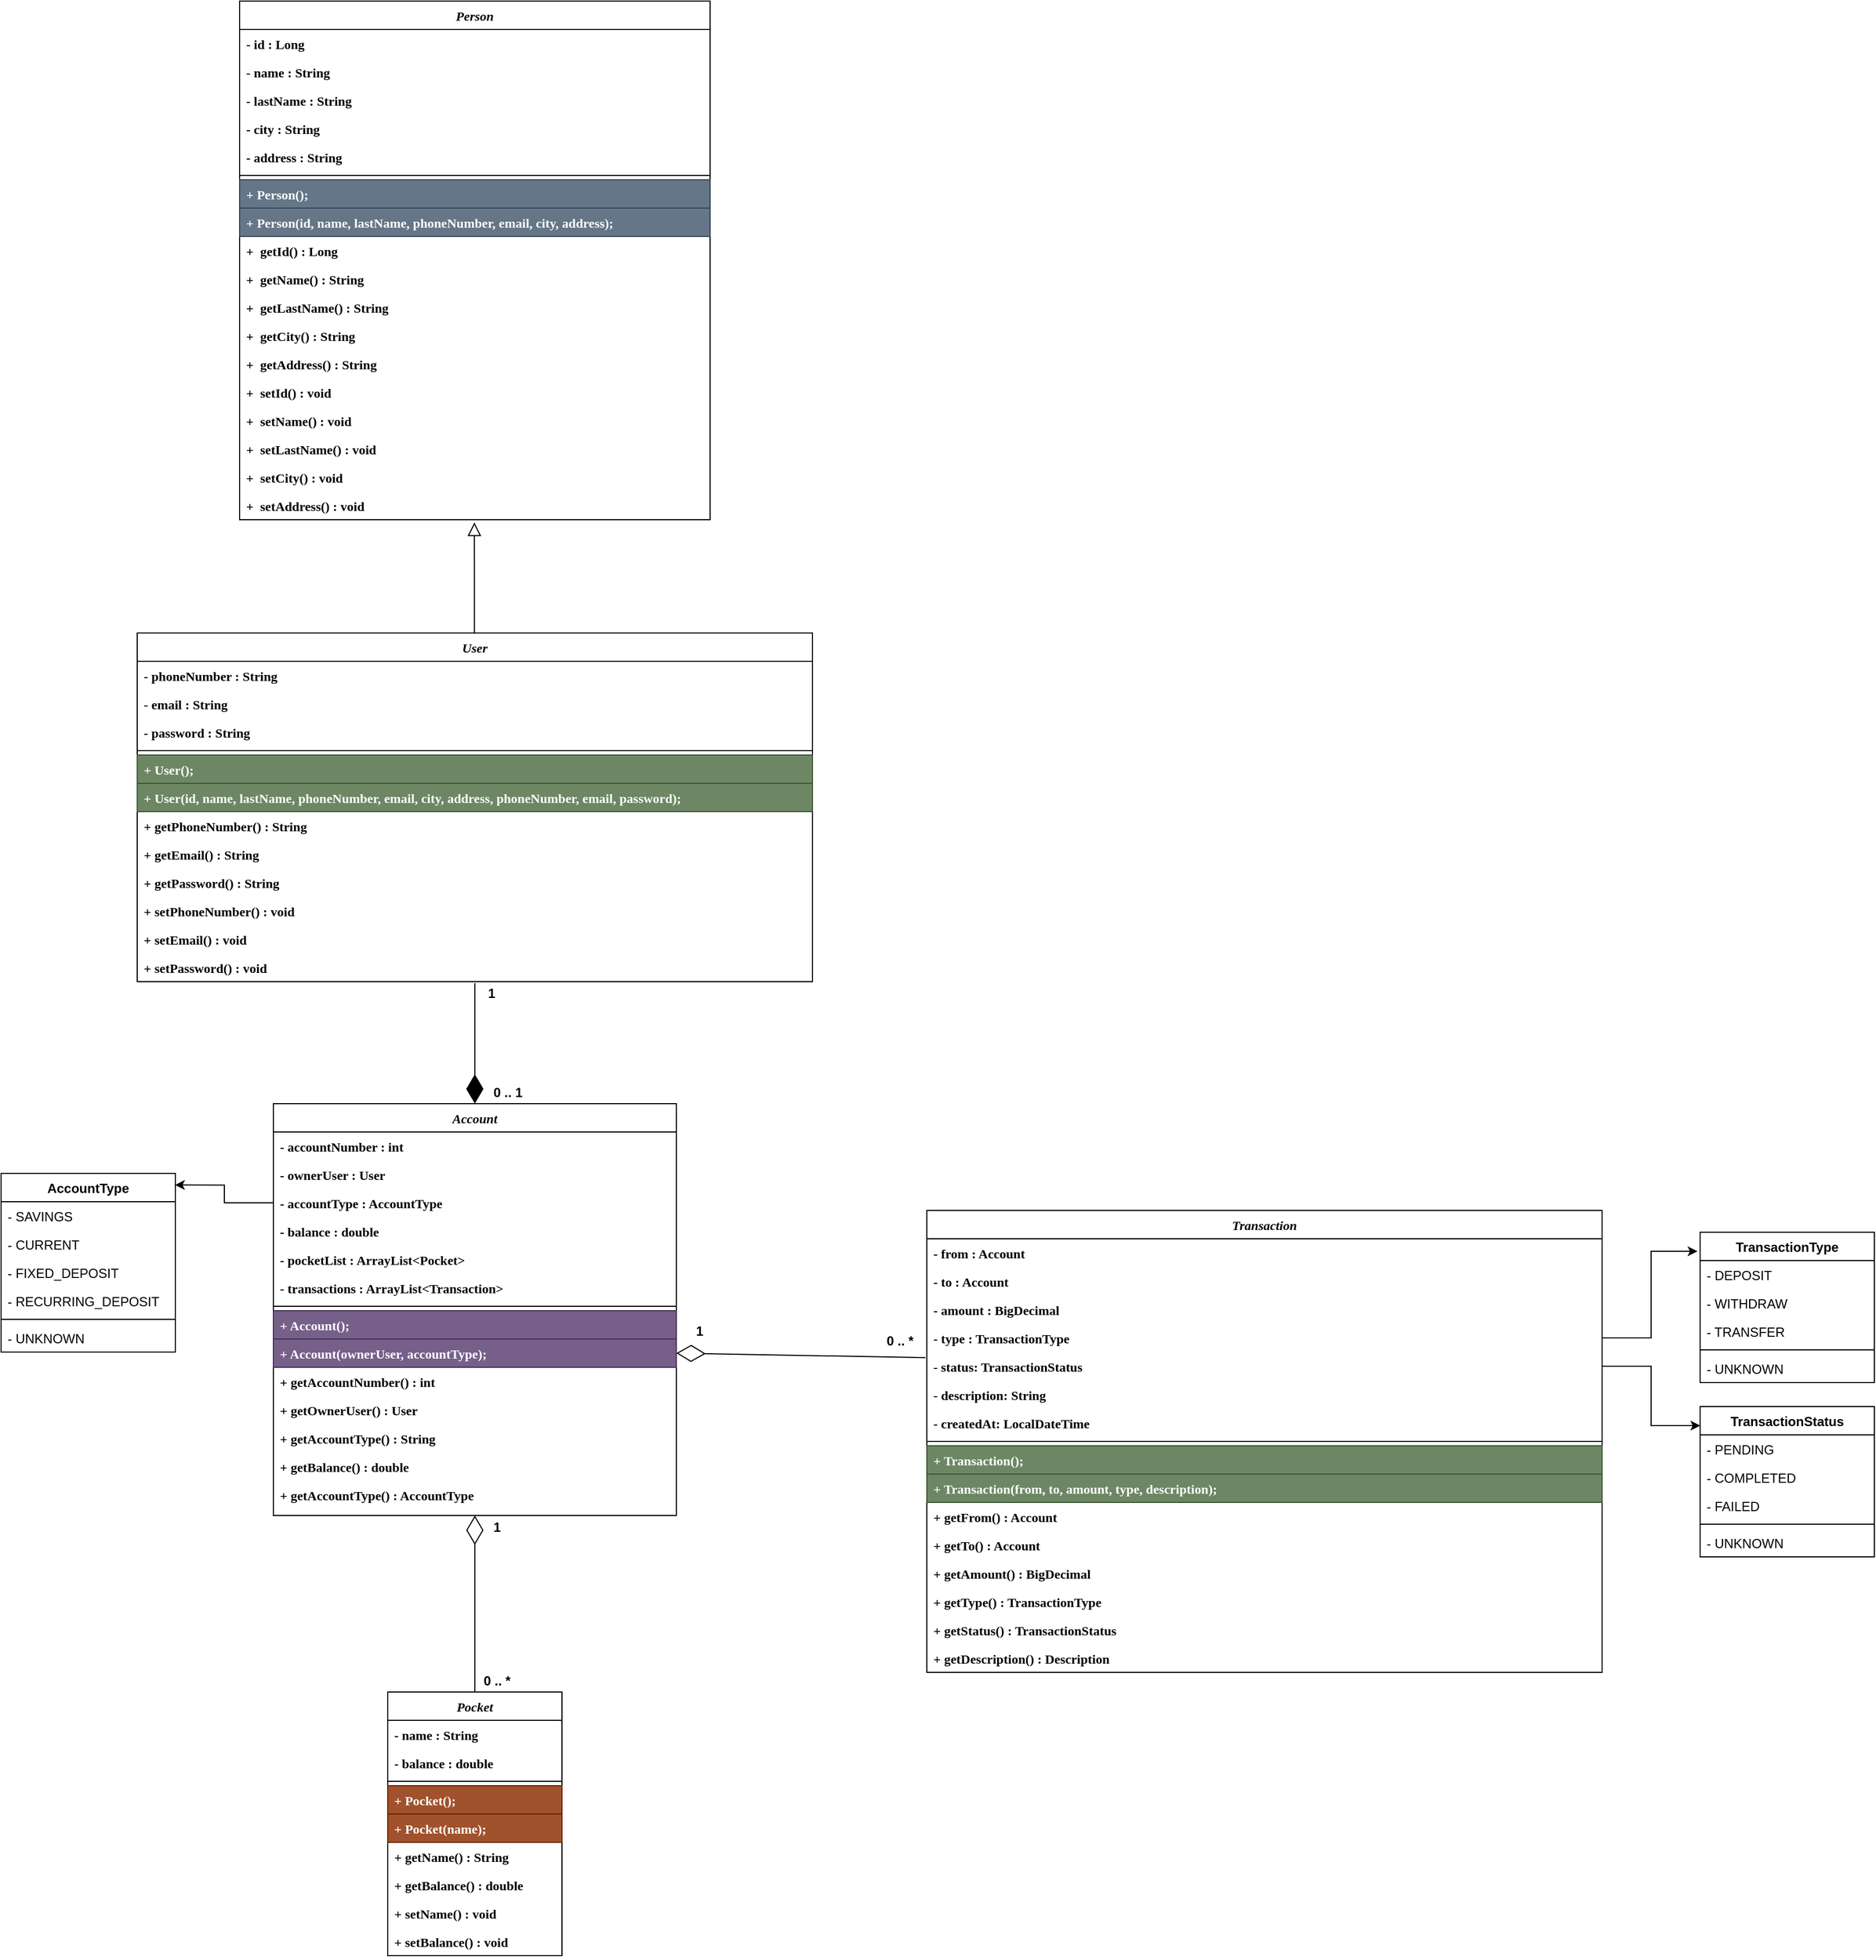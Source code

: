 <mxfile version="20.5.3" type="embed"><diagram id="C5RBs43oDa-KdzZeNtuy" name="Page-1"><mxGraphModel dx="1602" dy="1006" grid="1" gridSize="10" guides="1" tooltips="1" connect="1" arrows="1" fold="1" page="0" pageScale="1" pageWidth="827" pageHeight="1169" math="0" shadow="0"><root><mxCell id="WIyWlLk6GJQsqaUBKTNV-0"/><mxCell id="WIyWlLk6GJQsqaUBKTNV-1" parent="WIyWlLk6GJQsqaUBKTNV-0"/><mxCell id="zkfFHV4jXpPFQw0GAbJ--0" value="User" style="swimlane;fontStyle=3;align=center;verticalAlign=top;childLayout=stackLayout;horizontal=1;startSize=26;horizontalStack=0;resizeParent=1;resizeLast=0;collapsible=1;marginBottom=0;rounded=0;shadow=0;strokeWidth=1;fontFamily=Georgia;" parent="WIyWlLk6GJQsqaUBKTNV-1" vertex="1"><mxGeometry x="415" y="530" width="620" height="320" as="geometry"><mxRectangle x="230" y="140" width="160" height="26" as="alternateBounds"/></mxGeometry></mxCell><mxCell id="BWUM53f2K833biKBtzKt-3" value="- phoneNumber : String" style="text;align=left;verticalAlign=top;spacingLeft=4;spacingRight=4;overflow=hidden;rotatable=0;points=[[0,0.5],[1,0.5]];portConstraint=eastwest;fontStyle=1;fontFamily=Georgia;" parent="zkfFHV4jXpPFQw0GAbJ--0" vertex="1"><mxGeometry y="26" width="620" height="26" as="geometry"/></mxCell><mxCell id="BWUM53f2K833biKBtzKt-4" value="- email : String" style="text;align=left;verticalAlign=top;spacingLeft=4;spacingRight=4;overflow=hidden;rotatable=0;points=[[0,0.5],[1,0.5]];portConstraint=eastwest;fontStyle=1;fontFamily=Georgia;" parent="zkfFHV4jXpPFQw0GAbJ--0" vertex="1"><mxGeometry y="52" width="620" height="26" as="geometry"/></mxCell><mxCell id="KezSRkCDhF_rc3mnY4O1-0" value="- password : String" style="text;align=left;verticalAlign=top;spacingLeft=4;spacingRight=4;overflow=hidden;rotatable=0;points=[[0,0.5],[1,0.5]];portConstraint=eastwest;fontStyle=1;fontFamily=Georgia;" parent="zkfFHV4jXpPFQw0GAbJ--0" vertex="1"><mxGeometry y="78" width="620" height="26" as="geometry"/></mxCell><mxCell id="zkfFHV4jXpPFQw0GAbJ--4" value="" style="line;html=1;strokeWidth=1;align=left;verticalAlign=middle;spacingTop=-1;spacingLeft=3;spacingRight=3;rotatable=0;labelPosition=right;points=[];portConstraint=eastwest;" parent="zkfFHV4jXpPFQw0GAbJ--0" vertex="1"><mxGeometry y="104" width="620" height="8" as="geometry"/></mxCell><mxCell id="BWUM53f2K833biKBtzKt-19" value="+ User();" style="text;align=left;verticalAlign=top;spacingLeft=4;spacingRight=4;overflow=hidden;rotatable=0;points=[[0,0.5],[1,0.5]];portConstraint=eastwest;fontStyle=1;fontFamily=Georgia;fillColor=#6d8764;strokeColor=#3A5431;fontColor=#ffffff;" parent="zkfFHV4jXpPFQw0GAbJ--0" vertex="1"><mxGeometry y="112" width="620" height="26" as="geometry"/></mxCell><mxCell id="BWUM53f2K833biKBtzKt-20" value="+ User(id, name, lastName, phoneNumber, email, city, address, phoneNumber, email, password);" style="text;align=left;verticalAlign=top;spacingLeft=4;spacingRight=4;overflow=hidden;rotatable=0;points=[[0,0.5],[1,0.5]];portConstraint=eastwest;fontStyle=1;fontFamily=Georgia;fillColor=#6d8764;strokeColor=#3A5431;fontColor=#ffffff;" parent="zkfFHV4jXpPFQw0GAbJ--0" vertex="1"><mxGeometry y="138" width="620" height="26" as="geometry"/></mxCell><mxCell id="BWUM53f2K833biKBtzKt-21" value="+ getPhoneNumber() : String" style="text;align=left;verticalAlign=top;spacingLeft=4;spacingRight=4;overflow=hidden;rotatable=0;points=[[0,0.5],[1,0.5]];portConstraint=eastwest;fontStyle=1;fontFamily=Georgia;" parent="zkfFHV4jXpPFQw0GAbJ--0" vertex="1"><mxGeometry y="164" width="620" height="26" as="geometry"/></mxCell><mxCell id="BWUM53f2K833biKBtzKt-22" value="+ getEmail() : String" style="text;align=left;verticalAlign=top;spacingLeft=4;spacingRight=4;overflow=hidden;rotatable=0;points=[[0,0.5],[1,0.5]];portConstraint=eastwest;fontStyle=1;fontFamily=Georgia;" parent="zkfFHV4jXpPFQw0GAbJ--0" vertex="1"><mxGeometry y="190" width="620" height="26" as="geometry"/></mxCell><mxCell id="KezSRkCDhF_rc3mnY4O1-1" value="+ getPassword() : String" style="text;align=left;verticalAlign=top;spacingLeft=4;spacingRight=4;overflow=hidden;rotatable=0;points=[[0,0.5],[1,0.5]];portConstraint=eastwest;fontStyle=1;fontFamily=Georgia;" parent="zkfFHV4jXpPFQw0GAbJ--0" vertex="1"><mxGeometry y="216" width="620" height="26" as="geometry"/></mxCell><mxCell id="BWUM53f2K833biKBtzKt-25" value="+ setPhoneNumber() : void" style="text;align=left;verticalAlign=top;spacingLeft=4;spacingRight=4;overflow=hidden;rotatable=0;points=[[0,0.5],[1,0.5]];portConstraint=eastwest;fontStyle=1;fontFamily=Georgia;" parent="zkfFHV4jXpPFQw0GAbJ--0" vertex="1"><mxGeometry y="242" width="620" height="26" as="geometry"/></mxCell><mxCell id="BWUM53f2K833biKBtzKt-24" value="+ setEmail() : void" style="text;align=left;verticalAlign=top;spacingLeft=4;spacingRight=4;overflow=hidden;rotatable=0;points=[[0,0.5],[1,0.5]];portConstraint=eastwest;fontStyle=1;fontFamily=Georgia;" parent="zkfFHV4jXpPFQw0GAbJ--0" vertex="1"><mxGeometry y="268" width="620" height="26" as="geometry"/></mxCell><mxCell id="KezSRkCDhF_rc3mnY4O1-3" value="+ setPassword() : void" style="text;align=left;verticalAlign=top;spacingLeft=4;spacingRight=4;overflow=hidden;rotatable=0;points=[[0,0.5],[1,0.5]];portConstraint=eastwest;fontStyle=1;fontFamily=Georgia;" parent="zkfFHV4jXpPFQw0GAbJ--0" vertex="1"><mxGeometry y="294" width="620" height="26" as="geometry"/></mxCell><mxCell id="zkfFHV4jXpPFQw0GAbJ--6" value="Account" style="swimlane;fontStyle=3;align=center;verticalAlign=top;childLayout=stackLayout;horizontal=1;startSize=26;horizontalStack=0;resizeParent=1;resizeLast=0;collapsible=1;marginBottom=0;rounded=0;shadow=0;strokeWidth=1;fontFamily=Georgia;" parent="WIyWlLk6GJQsqaUBKTNV-1" vertex="1"><mxGeometry x="540" y="962" width="370" height="378" as="geometry"><mxRectangle x="130" y="380" width="160" height="26" as="alternateBounds"/></mxGeometry></mxCell><mxCell id="BWUM53f2K833biKBtzKt-33" value="- accountNumber : int" style="text;align=left;verticalAlign=top;spacingLeft=4;spacingRight=4;overflow=hidden;rotatable=0;points=[[0,0.5],[1,0.5]];portConstraint=eastwest;fontStyle=1;fontFamily=Georgia;" parent="zkfFHV4jXpPFQw0GAbJ--6" vertex="1"><mxGeometry y="26" width="370" height="26" as="geometry"/></mxCell><mxCell id="BWUM53f2K833biKBtzKt-35" value="- ownerUser : User" style="text;align=left;verticalAlign=top;spacingLeft=4;spacingRight=4;overflow=hidden;rotatable=0;points=[[0,0.5],[1,0.5]];portConstraint=eastwest;fontStyle=1;fontFamily=Georgia;" parent="zkfFHV4jXpPFQw0GAbJ--6" vertex="1"><mxGeometry y="52" width="370" height="26" as="geometry"/></mxCell><mxCell id="BWUM53f2K833biKBtzKt-34" value="- accountType : AccountType" style="text;align=left;verticalAlign=top;spacingLeft=4;spacingRight=4;overflow=hidden;rotatable=0;points=[[0,0.5],[1,0.5]];portConstraint=eastwest;fontStyle=1;fontFamily=Georgia;" parent="zkfFHV4jXpPFQw0GAbJ--6" vertex="1"><mxGeometry y="78" width="370" height="26" as="geometry"/></mxCell><mxCell id="BWUM53f2K833biKBtzKt-36" value="- balance : double" style="text;align=left;verticalAlign=top;spacingLeft=4;spacingRight=4;overflow=hidden;rotatable=0;points=[[0,0.5],[1,0.5]];portConstraint=eastwest;fontStyle=1;fontFamily=Georgia;" parent="zkfFHV4jXpPFQw0GAbJ--6" vertex="1"><mxGeometry y="104" width="370" height="26" as="geometry"/></mxCell><mxCell id="BWUM53f2K833biKBtzKt-53" value="- pocketList : ArrayList&lt;Pocket&gt;" style="text;align=left;verticalAlign=top;spacingLeft=4;spacingRight=4;overflow=hidden;rotatable=0;points=[[0,0.5],[1,0.5]];portConstraint=eastwest;fontStyle=1;fontFamily=Georgia;" parent="zkfFHV4jXpPFQw0GAbJ--6" vertex="1"><mxGeometry y="130" width="370" height="26" as="geometry"/></mxCell><mxCell id="22" value="- transactions : ArrayList&lt;Transaction&gt;" style="text;align=left;verticalAlign=top;spacingLeft=4;spacingRight=4;overflow=hidden;rotatable=0;points=[[0,0.5],[1,0.5]];portConstraint=eastwest;fontStyle=1;fontFamily=Georgia;" parent="zkfFHV4jXpPFQw0GAbJ--6" vertex="1"><mxGeometry y="156" width="370" height="26" as="geometry"/></mxCell><mxCell id="zkfFHV4jXpPFQw0GAbJ--9" value="" style="line;html=1;strokeWidth=1;align=left;verticalAlign=middle;spacingTop=-1;spacingLeft=3;spacingRight=3;rotatable=0;labelPosition=right;points=[];portConstraint=eastwest;" parent="zkfFHV4jXpPFQw0GAbJ--6" vertex="1"><mxGeometry y="182" width="370" height="8" as="geometry"/></mxCell><mxCell id="BWUM53f2K833biKBtzKt-43" value="+ Account();" style="text;align=left;verticalAlign=top;spacingLeft=4;spacingRight=4;overflow=hidden;rotatable=0;points=[[0,0.5],[1,0.5]];portConstraint=eastwest;fontStyle=1;fontFamily=Georgia;fillColor=#76608a;strokeColor=#432D57;fontColor=#ffffff;" parent="zkfFHV4jXpPFQw0GAbJ--6" vertex="1"><mxGeometry y="190" width="370" height="26" as="geometry"/></mxCell><mxCell id="BWUM53f2K833biKBtzKt-44" value="+ Account(ownerUser, accountType);" style="text;align=left;verticalAlign=top;spacingLeft=4;spacingRight=4;overflow=hidden;rotatable=0;points=[[0,0.5],[1,0.5]];portConstraint=eastwest;fontStyle=1;fontFamily=Georgia;fillColor=#76608a;strokeColor=#432D57;fontColor=#ffffff;" parent="zkfFHV4jXpPFQw0GAbJ--6" vertex="1"><mxGeometry y="216" width="370" height="26" as="geometry"/></mxCell><mxCell id="BWUM53f2K833biKBtzKt-45" value="+ getAccountNumber() : int" style="text;align=left;verticalAlign=top;spacingLeft=4;spacingRight=4;overflow=hidden;rotatable=0;points=[[0,0.5],[1,0.5]];portConstraint=eastwest;fontStyle=1;fontFamily=Georgia;" parent="zkfFHV4jXpPFQw0GAbJ--6" vertex="1"><mxGeometry y="242" width="370" height="26" as="geometry"/></mxCell><mxCell id="BWUM53f2K833biKBtzKt-46" value="+ getOwnerUser() : User" style="text;align=left;verticalAlign=top;spacingLeft=4;spacingRight=4;overflow=hidden;rotatable=0;points=[[0,0.5],[1,0.5]];portConstraint=eastwest;fontStyle=1;fontFamily=Georgia;" parent="zkfFHV4jXpPFQw0GAbJ--6" vertex="1"><mxGeometry y="268" width="370" height="26" as="geometry"/></mxCell><mxCell id="BWUM53f2K833biKBtzKt-47" value="+ getAccountType() : String" style="text;align=left;verticalAlign=top;spacingLeft=4;spacingRight=4;overflow=hidden;rotatable=0;points=[[0,0.5],[1,0.5]];portConstraint=eastwest;fontStyle=1;fontFamily=Georgia;" parent="zkfFHV4jXpPFQw0GAbJ--6" vertex="1"><mxGeometry y="294" width="370" height="26" as="geometry"/></mxCell><mxCell id="BWUM53f2K833biKBtzKt-48" value="+ getBalance() : double" style="text;align=left;verticalAlign=top;spacingLeft=4;spacingRight=4;overflow=hidden;rotatable=0;points=[[0,0.5],[1,0.5]];portConstraint=eastwest;fontStyle=1;fontFamily=Georgia;" parent="zkfFHV4jXpPFQw0GAbJ--6" vertex="1"><mxGeometry y="320" width="370" height="26" as="geometry"/></mxCell><mxCell id="BWUM53f2K833biKBtzKt-49" value="+ getAccountType() : AccountType" style="text;align=left;verticalAlign=top;spacingLeft=4;spacingRight=4;overflow=hidden;rotatable=0;points=[[0,0.5],[1,0.5]];portConstraint=eastwest;fontStyle=1;fontFamily=Georgia;" parent="zkfFHV4jXpPFQw0GAbJ--6" vertex="1"><mxGeometry y="346" width="370" height="26" as="geometry"/></mxCell><mxCell id="zkfFHV4jXpPFQw0GAbJ--17" value="Person" style="swimlane;fontStyle=3;align=center;verticalAlign=top;childLayout=stackLayout;horizontal=1;startSize=26;horizontalStack=0;resizeParent=1;resizeLast=0;collapsible=1;marginBottom=0;rounded=0;shadow=0;strokeWidth=1;fontFamily=Georgia;" parent="WIyWlLk6GJQsqaUBKTNV-1" vertex="1"><mxGeometry x="509" y="-50" width="432" height="476" as="geometry"><mxRectangle x="550" y="140" width="160" height="26" as="alternateBounds"/></mxGeometry></mxCell><mxCell id="zkfFHV4jXpPFQw0GAbJ--18" value="- id : Long" style="text;align=left;verticalAlign=top;spacingLeft=4;spacingRight=4;overflow=hidden;rotatable=0;points=[[0,0.5],[1,0.5]];portConstraint=eastwest;fontStyle=1;fontFamily=Georgia;" parent="zkfFHV4jXpPFQw0GAbJ--17" vertex="1"><mxGeometry y="26" width="432" height="26" as="geometry"/></mxCell><mxCell id="BWUM53f2K833biKBtzKt-0" value="- name : String" style="text;align=left;verticalAlign=top;spacingLeft=4;spacingRight=4;overflow=hidden;rotatable=0;points=[[0,0.5],[1,0.5]];portConstraint=eastwest;fontStyle=1;fontFamily=Georgia;" parent="zkfFHV4jXpPFQw0GAbJ--17" vertex="1"><mxGeometry y="52" width="432" height="26" as="geometry"/></mxCell><mxCell id="BWUM53f2K833biKBtzKt-2" value="- lastName : String" style="text;align=left;verticalAlign=top;spacingLeft=4;spacingRight=4;overflow=hidden;rotatable=0;points=[[0,0.5],[1,0.5]];portConstraint=eastwest;fontStyle=1;fontFamily=Georgia;" parent="zkfFHV4jXpPFQw0GAbJ--17" vertex="1"><mxGeometry y="78" width="432" height="26" as="geometry"/></mxCell><mxCell id="BWUM53f2K833biKBtzKt-5" value="- city : String" style="text;align=left;verticalAlign=top;spacingLeft=4;spacingRight=4;overflow=hidden;rotatable=0;points=[[0,0.5],[1,0.5]];portConstraint=eastwest;fontStyle=1;fontFamily=Georgia;" parent="zkfFHV4jXpPFQw0GAbJ--17" vertex="1"><mxGeometry y="104" width="432" height="26" as="geometry"/></mxCell><mxCell id="BWUM53f2K833biKBtzKt-6" value="- address : String" style="text;align=left;verticalAlign=top;spacingLeft=4;spacingRight=4;overflow=hidden;rotatable=0;points=[[0,0.5],[1,0.5]];portConstraint=eastwest;fontStyle=1;fontFamily=Georgia;" parent="zkfFHV4jXpPFQw0GAbJ--17" vertex="1"><mxGeometry y="130" width="432" height="26" as="geometry"/></mxCell><mxCell id="zkfFHV4jXpPFQw0GAbJ--23" value="" style="line;html=1;strokeWidth=1;align=left;verticalAlign=middle;spacingTop=-1;spacingLeft=3;spacingRight=3;rotatable=0;labelPosition=right;points=[];portConstraint=eastwest;" parent="zkfFHV4jXpPFQw0GAbJ--17" vertex="1"><mxGeometry y="156" width="432" height="8" as="geometry"/></mxCell><mxCell id="BWUM53f2K833biKBtzKt-1" value="+ Person();" style="text;align=left;verticalAlign=top;spacingLeft=4;spacingRight=4;overflow=hidden;rotatable=0;points=[[0,0.5],[1,0.5]];portConstraint=eastwest;fontStyle=1;fontFamily=Georgia;fillColor=#647687;strokeColor=#314354;fontColor=#ffffff;" parent="zkfFHV4jXpPFQw0GAbJ--17" vertex="1"><mxGeometry y="164" width="432" height="26" as="geometry"/></mxCell><mxCell id="BWUM53f2K833biKBtzKt-7" value="+ Person(id, name, lastName, phoneNumber, email, city, address);" style="text;align=left;verticalAlign=top;spacingLeft=4;spacingRight=4;overflow=hidden;rotatable=0;points=[[0,0.5],[1,0.5]];portConstraint=eastwest;fontStyle=1;fontFamily=Georgia;fillColor=#647687;strokeColor=#314354;fontColor=#ffffff;" parent="zkfFHV4jXpPFQw0GAbJ--17" vertex="1"><mxGeometry y="190" width="432" height="26" as="geometry"/></mxCell><mxCell id="BWUM53f2K833biKBtzKt-8" value="+  getId() : Long" style="text;align=left;verticalAlign=top;spacingLeft=4;spacingRight=4;overflow=hidden;rotatable=0;points=[[0,0.5],[1,0.5]];portConstraint=eastwest;fontStyle=1;fontFamily=Georgia;" parent="zkfFHV4jXpPFQw0GAbJ--17" vertex="1"><mxGeometry y="216" width="432" height="26" as="geometry"/></mxCell><mxCell id="BWUM53f2K833biKBtzKt-9" value="+  getName() : String" style="text;align=left;verticalAlign=top;spacingLeft=4;spacingRight=4;overflow=hidden;rotatable=0;points=[[0,0.5],[1,0.5]];portConstraint=eastwest;fontStyle=1;fontFamily=Georgia;" parent="zkfFHV4jXpPFQw0GAbJ--17" vertex="1"><mxGeometry y="242" width="432" height="26" as="geometry"/></mxCell><mxCell id="BWUM53f2K833biKBtzKt-10" value="+  getLastName() : String" style="text;align=left;verticalAlign=top;spacingLeft=4;spacingRight=4;overflow=hidden;rotatable=0;points=[[0,0.5],[1,0.5]];portConstraint=eastwest;fontStyle=1;fontFamily=Georgia;" parent="zkfFHV4jXpPFQw0GAbJ--17" vertex="1"><mxGeometry y="268" width="432" height="26" as="geometry"/></mxCell><mxCell id="BWUM53f2K833biKBtzKt-11" value="+  getCity() : String" style="text;align=left;verticalAlign=top;spacingLeft=4;spacingRight=4;overflow=hidden;rotatable=0;points=[[0,0.5],[1,0.5]];portConstraint=eastwest;fontStyle=1;fontFamily=Georgia;" parent="zkfFHV4jXpPFQw0GAbJ--17" vertex="1"><mxGeometry y="294" width="432" height="26" as="geometry"/></mxCell><mxCell id="BWUM53f2K833biKBtzKt-12" value="+  getAddress() : String" style="text;align=left;verticalAlign=top;spacingLeft=4;spacingRight=4;overflow=hidden;rotatable=0;points=[[0,0.5],[1,0.5]];portConstraint=eastwest;fontStyle=1;fontFamily=Georgia;" parent="zkfFHV4jXpPFQw0GAbJ--17" vertex="1"><mxGeometry y="320" width="432" height="26" as="geometry"/></mxCell><mxCell id="BWUM53f2K833biKBtzKt-14" value="+  setId() : void" style="text;align=left;verticalAlign=top;spacingLeft=4;spacingRight=4;overflow=hidden;rotatable=0;points=[[0,0.5],[1,0.5]];portConstraint=eastwest;fontStyle=1;fontFamily=Georgia;" parent="zkfFHV4jXpPFQw0GAbJ--17" vertex="1"><mxGeometry y="346" width="432" height="26" as="geometry"/></mxCell><mxCell id="BWUM53f2K833biKBtzKt-15" value="+  setName() : void" style="text;align=left;verticalAlign=top;spacingLeft=4;spacingRight=4;overflow=hidden;rotatable=0;points=[[0,0.5],[1,0.5]];portConstraint=eastwest;fontStyle=1;fontFamily=Georgia;" parent="zkfFHV4jXpPFQw0GAbJ--17" vertex="1"><mxGeometry y="372" width="432" height="26" as="geometry"/></mxCell><mxCell id="BWUM53f2K833biKBtzKt-16" value="+  setLastName() : void" style="text;align=left;verticalAlign=top;spacingLeft=4;spacingRight=4;overflow=hidden;rotatable=0;points=[[0,0.5],[1,0.5]];portConstraint=eastwest;fontStyle=1;fontFamily=Georgia;" parent="zkfFHV4jXpPFQw0GAbJ--17" vertex="1"><mxGeometry y="398" width="432" height="26" as="geometry"/></mxCell><mxCell id="BWUM53f2K833biKBtzKt-17" value="+  setCity() : void" style="text;align=left;verticalAlign=top;spacingLeft=4;spacingRight=4;overflow=hidden;rotatable=0;points=[[0,0.5],[1,0.5]];portConstraint=eastwest;fontStyle=1;fontFamily=Georgia;" parent="zkfFHV4jXpPFQw0GAbJ--17" vertex="1"><mxGeometry y="424" width="432" height="26" as="geometry"/></mxCell><mxCell id="BWUM53f2K833biKBtzKt-18" value="+  setAddress() : void" style="text;align=left;verticalAlign=top;spacingLeft=4;spacingRight=4;overflow=hidden;rotatable=0;points=[[0,0.5],[1,0.5]];portConstraint=eastwest;fontStyle=1;fontFamily=Georgia;" parent="zkfFHV4jXpPFQw0GAbJ--17" vertex="1"><mxGeometry y="450" width="432" height="26" as="geometry"/></mxCell><mxCell id="BWUM53f2K833biKBtzKt-23" value="" style="endArrow=block;endSize=10;endFill=0;shadow=0;strokeWidth=1;rounded=0;edgeStyle=elbowEdgeStyle;elbow=vertical;entryX=0.499;entryY=1.098;entryDx=0;entryDy=0;entryPerimeter=0;" parent="WIyWlLk6GJQsqaUBKTNV-1" target="BWUM53f2K833biKBtzKt-18" edge="1"><mxGeometry width="160" relative="1" as="geometry"><mxPoint x="724.62" y="530" as="sourcePoint"/><mxPoint x="724.62" y="469" as="targetPoint"/></mxGeometry></mxCell><mxCell id="BWUM53f2K833biKBtzKt-26" value="Pocket" style="swimlane;fontStyle=3;align=center;verticalAlign=top;childLayout=stackLayout;horizontal=1;startSize=26;horizontalStack=0;resizeParent=1;resizeLast=0;collapsible=1;marginBottom=0;rounded=0;shadow=0;strokeWidth=1;fontFamily=Georgia;" parent="WIyWlLk6GJQsqaUBKTNV-1" vertex="1"><mxGeometry x="645" y="1502" width="160" height="242" as="geometry"><mxRectangle x="130" y="380" width="160" height="26" as="alternateBounds"/></mxGeometry></mxCell><mxCell id="BWUM53f2K833biKBtzKt-55" value="- name : String" style="text;align=left;verticalAlign=top;spacingLeft=4;spacingRight=4;overflow=hidden;rotatable=0;points=[[0,0.5],[1,0.5]];portConstraint=eastwest;fontStyle=1;fontFamily=Georgia;" parent="BWUM53f2K833biKBtzKt-26" vertex="1"><mxGeometry y="26" width="160" height="26" as="geometry"/></mxCell><mxCell id="BWUM53f2K833biKBtzKt-56" value="- balance : double" style="text;align=left;verticalAlign=top;spacingLeft=4;spacingRight=4;overflow=hidden;rotatable=0;points=[[0,0.5],[1,0.5]];portConstraint=eastwest;fontStyle=1;fontFamily=Georgia;" parent="BWUM53f2K833biKBtzKt-26" vertex="1"><mxGeometry y="52" width="160" height="26" as="geometry"/></mxCell><mxCell id="BWUM53f2K833biKBtzKt-29" value="" style="line;html=1;strokeWidth=1;align=left;verticalAlign=middle;spacingTop=-1;spacingLeft=3;spacingRight=3;rotatable=0;labelPosition=right;points=[];portConstraint=eastwest;" parent="BWUM53f2K833biKBtzKt-26" vertex="1"><mxGeometry y="78" width="160" height="8" as="geometry"/></mxCell><mxCell id="BWUM53f2K833biKBtzKt-57" value="+ Pocket();" style="text;align=left;verticalAlign=top;spacingLeft=4;spacingRight=4;overflow=hidden;rotatable=0;points=[[0,0.5],[1,0.5]];portConstraint=eastwest;fontStyle=1;fontFamily=Georgia;fillColor=#a0522d;strokeColor=#6D1F00;fontColor=#ffffff;" parent="BWUM53f2K833biKBtzKt-26" vertex="1"><mxGeometry y="86" width="160" height="26" as="geometry"/></mxCell><mxCell id="BWUM53f2K833biKBtzKt-58" value="+ Pocket(name);" style="text;align=left;verticalAlign=top;spacingLeft=4;spacingRight=4;overflow=hidden;rotatable=0;points=[[0,0.5],[1,0.5]];portConstraint=eastwest;fontStyle=1;fontFamily=Georgia;fillColor=#a0522d;strokeColor=#6D1F00;fontColor=#ffffff;" parent="BWUM53f2K833biKBtzKt-26" vertex="1"><mxGeometry y="112" width="160" height="26" as="geometry"/></mxCell><mxCell id="BWUM53f2K833biKBtzKt-54" value="+ getName() : String" style="text;align=left;verticalAlign=top;spacingLeft=4;spacingRight=4;overflow=hidden;rotatable=0;points=[[0,0.5],[1,0.5]];portConstraint=eastwest;fontStyle=1;fontFamily=Georgia;" parent="BWUM53f2K833biKBtzKt-26" vertex="1"><mxGeometry y="138" width="160" height="26" as="geometry"/></mxCell><mxCell id="BWUM53f2K833biKBtzKt-61" value="+ getBalance() : double" style="text;align=left;verticalAlign=top;spacingLeft=4;spacingRight=4;overflow=hidden;rotatable=0;points=[[0,0.5],[1,0.5]];portConstraint=eastwest;fontStyle=1;fontFamily=Georgia;" parent="BWUM53f2K833biKBtzKt-26" vertex="1"><mxGeometry y="164" width="160" height="26" as="geometry"/></mxCell><mxCell id="BWUM53f2K833biKBtzKt-60" value="+ setName() : void" style="text;align=left;verticalAlign=top;spacingLeft=4;spacingRight=4;overflow=hidden;rotatable=0;points=[[0,0.5],[1,0.5]];portConstraint=eastwest;fontStyle=1;fontFamily=Georgia;" parent="BWUM53f2K833biKBtzKt-26" vertex="1"><mxGeometry y="190" width="160" height="26" as="geometry"/></mxCell><mxCell id="BWUM53f2K833biKBtzKt-59" value="+ setBalance() : void" style="text;align=left;verticalAlign=top;spacingLeft=4;spacingRight=4;overflow=hidden;rotatable=0;points=[[0,0.5],[1,0.5]];portConstraint=eastwest;fontStyle=1;fontFamily=Georgia;" parent="BWUM53f2K833biKBtzKt-26" vertex="1"><mxGeometry y="216" width="160" height="26" as="geometry"/></mxCell><mxCell id="BWUM53f2K833biKBtzKt-37" value="" style="endArrow=diamondThin;endFill=1;endSize=24;html=1;rounded=0;entryX=0.5;entryY=0;entryDx=0;entryDy=0;exitX=0.5;exitY=1.051;exitDx=0;exitDy=0;exitPerimeter=0;" parent="WIyWlLk6GJQsqaUBKTNV-1" source="KezSRkCDhF_rc3mnY4O1-3" target="zkfFHV4jXpPFQw0GAbJ--6" edge="1"><mxGeometry width="160" relative="1" as="geometry"><mxPoint x="725" y="870" as="sourcePoint"/><mxPoint x="770" y="952" as="targetPoint"/></mxGeometry></mxCell><mxCell id="BWUM53f2K833biKBtzKt-38" value="1" style="text;align=center;fontStyle=1;verticalAlign=middle;spacingLeft=3;spacingRight=3;strokeColor=none;rotatable=0;points=[[0,0.5],[1,0.5]];portConstraint=eastwest;html=1;" parent="WIyWlLk6GJQsqaUBKTNV-1" vertex="1"><mxGeometry x="730" y="850" width="20" height="22" as="geometry"/></mxCell><mxCell id="BWUM53f2K833biKBtzKt-39" value="0 .. 1" style="text;align=center;fontStyle=1;verticalAlign=middle;spacingLeft=3;spacingRight=3;strokeColor=none;rotatable=0;points=[[0,0.5],[1,0.5]];portConstraint=eastwest;html=1;" parent="WIyWlLk6GJQsqaUBKTNV-1" vertex="1"><mxGeometry x="740" y="942" width="30" height="20" as="geometry"/></mxCell><mxCell id="BWUM53f2K833biKBtzKt-40" value="" style="endArrow=diamondThin;endFill=0;endSize=24;html=1;rounded=0;exitX=0.5;exitY=0;exitDx=0;exitDy=0;entryX=0.5;entryY=1;entryDx=0;entryDy=0;" parent="WIyWlLk6GJQsqaUBKTNV-1" source="BWUM53f2K833biKBtzKt-26" target="zkfFHV4jXpPFQw0GAbJ--6" edge="1"><mxGeometry width="160" relative="1" as="geometry"><mxPoint x="724.85" y="1489.31" as="sourcePoint"/><mxPoint x="725" y="1362" as="targetPoint"/></mxGeometry></mxCell><mxCell id="BWUM53f2K833biKBtzKt-41" value="1" style="text;align=center;fontStyle=1;verticalAlign=middle;spacingLeft=3;spacingRight=3;strokeColor=none;rotatable=0;points=[[0,0.5],[1,0.5]];portConstraint=eastwest;html=1;" parent="WIyWlLk6GJQsqaUBKTNV-1" vertex="1"><mxGeometry x="735" y="1340" width="20" height="22" as="geometry"/></mxCell><mxCell id="BWUM53f2K833biKBtzKt-42" value="0 .. *" style="text;align=center;fontStyle=1;verticalAlign=middle;spacingLeft=3;spacingRight=3;strokeColor=none;rotatable=0;points=[[0,0.5],[1,0.5]];portConstraint=eastwest;html=1;" parent="WIyWlLk6GJQsqaUBKTNV-1" vertex="1"><mxGeometry x="730" y="1482" width="30" height="20" as="geometry"/></mxCell><mxCell id="0" value="Transaction" style="swimlane;fontStyle=3;align=center;verticalAlign=top;childLayout=stackLayout;horizontal=1;startSize=26;horizontalStack=0;resizeParent=1;resizeLast=0;collapsible=1;marginBottom=0;rounded=0;shadow=0;strokeWidth=1;fontFamily=Georgia;" parent="WIyWlLk6GJQsqaUBKTNV-1" vertex="1"><mxGeometry x="1140" y="1060" width="620" height="424" as="geometry"><mxRectangle x="230" y="140" width="160" height="26" as="alternateBounds"/></mxGeometry></mxCell><mxCell id="1" value="- from : Account" style="text;align=left;verticalAlign=top;spacingLeft=4;spacingRight=4;overflow=hidden;rotatable=0;points=[[0,0.5],[1,0.5]];portConstraint=eastwest;fontStyle=1;fontFamily=Georgia;" parent="0" vertex="1"><mxGeometry y="26" width="620" height="26" as="geometry"/></mxCell><mxCell id="2" value="- to : Account" style="text;align=left;verticalAlign=top;spacingLeft=4;spacingRight=4;overflow=hidden;rotatable=0;points=[[0,0.5],[1,0.5]];portConstraint=eastwest;fontStyle=1;fontFamily=Georgia;" parent="0" vertex="1"><mxGeometry y="52" width="620" height="26" as="geometry"/></mxCell><mxCell id="3" value="- amount : BigDecimal" style="text;align=left;verticalAlign=top;spacingLeft=4;spacingRight=4;overflow=hidden;rotatable=0;points=[[0,0.5],[1,0.5]];portConstraint=eastwest;fontStyle=1;fontFamily=Georgia;" parent="0" vertex="1"><mxGeometry y="78" width="620" height="26" as="geometry"/></mxCell><mxCell id="13" value="- type : TransactionType" style="text;align=left;verticalAlign=top;spacingLeft=4;spacingRight=4;overflow=hidden;rotatable=0;points=[[0,0.5],[1,0.5]];portConstraint=eastwest;fontStyle=1;fontFamily=Georgia;" parent="0" vertex="1"><mxGeometry y="104" width="620" height="26" as="geometry"/></mxCell><mxCell id="23" value="- status: TransactionStatus" style="text;align=left;verticalAlign=top;spacingLeft=4;spacingRight=4;overflow=hidden;rotatable=0;points=[[0,0.5],[1,0.5]];portConstraint=eastwest;fontStyle=1;fontFamily=Georgia;" parent="0" vertex="1"><mxGeometry y="130" width="620" height="26" as="geometry"/></mxCell><mxCell id="24" value="- description: String" style="text;align=left;verticalAlign=top;spacingLeft=4;spacingRight=4;overflow=hidden;rotatable=0;points=[[0,0.5],[1,0.5]];portConstraint=eastwest;fontStyle=1;fontFamily=Georgia;" parent="0" vertex="1"><mxGeometry y="156" width="620" height="26" as="geometry"/></mxCell><mxCell id="25" value="- createdAt: LocalDateTime" style="text;align=left;verticalAlign=top;spacingLeft=4;spacingRight=4;overflow=hidden;rotatable=0;points=[[0,0.5],[1,0.5]];portConstraint=eastwest;fontStyle=1;fontFamily=Georgia;" parent="0" vertex="1"><mxGeometry y="182" width="620" height="26" as="geometry"/></mxCell><mxCell id="4" value="" style="line;html=1;strokeWidth=1;align=left;verticalAlign=middle;spacingTop=-1;spacingLeft=3;spacingRight=3;rotatable=0;labelPosition=right;points=[];portConstraint=eastwest;" parent="0" vertex="1"><mxGeometry y="208" width="620" height="8" as="geometry"/></mxCell><mxCell id="5" value="+ Transaction();" style="text;align=left;verticalAlign=top;spacingLeft=4;spacingRight=4;overflow=hidden;rotatable=0;points=[[0,0.5],[1,0.5]];portConstraint=eastwest;fontStyle=1;fontFamily=Georgia;fillColor=#6d8764;strokeColor=#3A5431;fontColor=#ffffff;" parent="0" vertex="1"><mxGeometry y="216" width="620" height="26" as="geometry"/></mxCell><mxCell id="6" value="+ Transaction(from, to, amount, type, description);" style="text;align=left;verticalAlign=top;spacingLeft=4;spacingRight=4;overflow=hidden;rotatable=0;points=[[0,0.5],[1,0.5]];portConstraint=eastwest;fontStyle=1;fontFamily=Georgia;fillColor=#6d8764;strokeColor=#3A5431;fontColor=#ffffff;" parent="0" vertex="1"><mxGeometry y="242" width="620" height="26" as="geometry"/></mxCell><mxCell id="7" value="+ getFrom() : Account" style="text;align=left;verticalAlign=top;spacingLeft=4;spacingRight=4;overflow=hidden;rotatable=0;points=[[0,0.5],[1,0.5]];portConstraint=eastwest;fontStyle=1;fontFamily=Georgia;" parent="0" vertex="1"><mxGeometry y="268" width="620" height="26" as="geometry"/></mxCell><mxCell id="8" value="+ getTo() : Account" style="text;align=left;verticalAlign=top;spacingLeft=4;spacingRight=4;overflow=hidden;rotatable=0;points=[[0,0.5],[1,0.5]];portConstraint=eastwest;fontStyle=1;fontFamily=Georgia;" parent="0" vertex="1"><mxGeometry y="294" width="620" height="26" as="geometry"/></mxCell><mxCell id="9" value="+ getAmount() : BigDecimal" style="text;align=left;verticalAlign=top;spacingLeft=4;spacingRight=4;overflow=hidden;rotatable=0;points=[[0,0.5],[1,0.5]];portConstraint=eastwest;fontStyle=1;fontFamily=Georgia;" parent="0" vertex="1"><mxGeometry y="320" width="620" height="26" as="geometry"/></mxCell><mxCell id="10" value="+ getType() : TransactionType" style="text;align=left;verticalAlign=top;spacingLeft=4;spacingRight=4;overflow=hidden;rotatable=0;points=[[0,0.5],[1,0.5]];portConstraint=eastwest;fontStyle=1;fontFamily=Georgia;" parent="0" vertex="1"><mxGeometry y="346" width="620" height="26" as="geometry"/></mxCell><mxCell id="26" value="+ getStatus() : TransactionStatus" style="text;align=left;verticalAlign=top;spacingLeft=4;spacingRight=4;overflow=hidden;rotatable=0;points=[[0,0.5],[1,0.5]];portConstraint=eastwest;fontStyle=1;fontFamily=Georgia;" parent="0" vertex="1"><mxGeometry y="372" width="620" height="26" as="geometry"/></mxCell><mxCell id="27" value="+ getDescription() : Description" style="text;align=left;verticalAlign=top;spacingLeft=4;spacingRight=4;overflow=hidden;rotatable=0;points=[[0,0.5],[1,0.5]];portConstraint=eastwest;fontStyle=1;fontFamily=Georgia;" parent="0" vertex="1"><mxGeometry y="398" width="620" height="26" as="geometry"/></mxCell><mxCell id="17" value="" style="endArrow=diamondThin;endFill=0;endSize=24;html=1;rounded=0;exitX=-0.002;exitY=1.198;exitDx=0;exitDy=0;exitPerimeter=0;entryX=1;entryY=0.5;entryDx=0;entryDy=0;" parent="WIyWlLk6GJQsqaUBKTNV-1" source="13" target="BWUM53f2K833biKBtzKt-44" edge="1"><mxGeometry width="160" relative="1" as="geometry"><mxPoint x="1060" y="1110" as="sourcePoint"/><mxPoint x="910" y="1160" as="targetPoint"/><Array as="points"/></mxGeometry></mxCell><mxCell id="18" value="1" style="text;align=center;fontStyle=1;verticalAlign=middle;spacingLeft=3;spacingRight=3;strokeColor=none;rotatable=0;points=[[0,0.5],[1,0.5]];portConstraint=eastwest;html=1;" parent="WIyWlLk6GJQsqaUBKTNV-1" vertex="1"><mxGeometry x="921" y="1160" width="20" height="22" as="geometry"/></mxCell><mxCell id="19" value="0 .. *" style="text;align=center;fontStyle=1;verticalAlign=middle;spacingLeft=3;spacingRight=3;strokeColor=none;rotatable=0;points=[[0,0.5],[1,0.5]];portConstraint=eastwest;html=1;" parent="WIyWlLk6GJQsqaUBKTNV-1" vertex="1"><mxGeometry x="1100" y="1170" width="30" height="20" as="geometry"/></mxCell><mxCell id="36" value="AccountType" style="swimlane;fontStyle=1;align=center;verticalAlign=top;childLayout=stackLayout;horizontal=1;startSize=26;horizontalStack=0;resizeParent=1;resizeParentMax=0;resizeLast=0;collapsible=1;marginBottom=0;" parent="WIyWlLk6GJQsqaUBKTNV-1" vertex="1"><mxGeometry x="290" y="1026" width="160" height="164" as="geometry"/></mxCell><mxCell id="37" value="- SAVINGS" style="text;strokeColor=none;fillColor=none;align=left;verticalAlign=top;spacingLeft=4;spacingRight=4;overflow=hidden;rotatable=0;points=[[0,0.5],[1,0.5]];portConstraint=eastwest;" parent="36" vertex="1"><mxGeometry y="26" width="160" height="26" as="geometry"/></mxCell><mxCell id="40" value="- CURRENT" style="text;strokeColor=none;fillColor=none;align=left;verticalAlign=top;spacingLeft=4;spacingRight=4;overflow=hidden;rotatable=0;points=[[0,0.5],[1,0.5]];portConstraint=eastwest;" parent="36" vertex="1"><mxGeometry y="52" width="160" height="26" as="geometry"/></mxCell><mxCell id="42" value="- FIXED_DEPOSIT" style="text;strokeColor=none;fillColor=none;align=left;verticalAlign=top;spacingLeft=4;spacingRight=4;overflow=hidden;rotatable=0;points=[[0,0.5],[1,0.5]];portConstraint=eastwest;" parent="36" vertex="1"><mxGeometry y="78" width="160" height="26" as="geometry"/></mxCell><mxCell id="43" value="- RECURRING_DEPOSIT" style="text;strokeColor=none;fillColor=none;align=left;verticalAlign=top;spacingLeft=4;spacingRight=4;overflow=hidden;rotatable=0;points=[[0,0.5],[1,0.5]];portConstraint=eastwest;" parent="36" vertex="1"><mxGeometry y="104" width="160" height="26" as="geometry"/></mxCell><mxCell id="44" value="" style="line;strokeWidth=1;fillColor=none;align=left;verticalAlign=middle;spacingTop=-1;spacingLeft=3;spacingRight=3;rotatable=0;labelPosition=right;points=[];portConstraint=eastwest;strokeColor=inherit;" parent="36" vertex="1"><mxGeometry y="130" width="160" height="8" as="geometry"/></mxCell><mxCell id="41" value="- UNKNOWN" style="text;strokeColor=none;fillColor=none;align=left;verticalAlign=top;spacingLeft=4;spacingRight=4;overflow=hidden;rotatable=0;points=[[0,0.5],[1,0.5]];portConstraint=eastwest;" parent="36" vertex="1"><mxGeometry y="138" width="160" height="26" as="geometry"/></mxCell><mxCell id="45" value="TransactionType" style="swimlane;fontStyle=1;align=center;verticalAlign=top;childLayout=stackLayout;horizontal=1;startSize=26;horizontalStack=0;resizeParent=1;resizeParentMax=0;resizeLast=0;collapsible=1;marginBottom=0;" parent="WIyWlLk6GJQsqaUBKTNV-1" vertex="1"><mxGeometry x="1850" y="1080" width="160" height="138" as="geometry"/></mxCell><mxCell id="46" value="- DEPOSIT" style="text;strokeColor=none;fillColor=none;align=left;verticalAlign=top;spacingLeft=4;spacingRight=4;overflow=hidden;rotatable=0;points=[[0,0.5],[1,0.5]];portConstraint=eastwest;" parent="45" vertex="1"><mxGeometry y="26" width="160" height="26" as="geometry"/></mxCell><mxCell id="47" value="- WITHDRAW" style="text;strokeColor=none;fillColor=none;align=left;verticalAlign=top;spacingLeft=4;spacingRight=4;overflow=hidden;rotatable=0;points=[[0,0.5],[1,0.5]];portConstraint=eastwest;" parent="45" vertex="1"><mxGeometry y="52" width="160" height="26" as="geometry"/></mxCell><mxCell id="48" value="- TRANSFER" style="text;strokeColor=none;fillColor=none;align=left;verticalAlign=top;spacingLeft=4;spacingRight=4;overflow=hidden;rotatable=0;points=[[0,0.5],[1,0.5]];portConstraint=eastwest;" parent="45" vertex="1"><mxGeometry y="78" width="160" height="26" as="geometry"/></mxCell><mxCell id="50" value="" style="line;strokeWidth=1;fillColor=none;align=left;verticalAlign=middle;spacingTop=-1;spacingLeft=3;spacingRight=3;rotatable=0;labelPosition=right;points=[];portConstraint=eastwest;strokeColor=inherit;" parent="45" vertex="1"><mxGeometry y="104" width="160" height="8" as="geometry"/></mxCell><mxCell id="51" value="- UNKNOWN" style="text;strokeColor=none;fillColor=none;align=left;verticalAlign=top;spacingLeft=4;spacingRight=4;overflow=hidden;rotatable=0;points=[[0,0.5],[1,0.5]];portConstraint=eastwest;" parent="45" vertex="1"><mxGeometry y="112" width="160" height="26" as="geometry"/></mxCell><mxCell id="52" value="TransactionStatus" style="swimlane;fontStyle=1;align=center;verticalAlign=top;childLayout=stackLayout;horizontal=1;startSize=26;horizontalStack=0;resizeParent=1;resizeParentMax=0;resizeLast=0;collapsible=1;marginBottom=0;" parent="WIyWlLk6GJQsqaUBKTNV-1" vertex="1"><mxGeometry x="1850" y="1240" width="160" height="138" as="geometry"/></mxCell><mxCell id="53" value="- PENDING" style="text;strokeColor=none;fillColor=none;align=left;verticalAlign=top;spacingLeft=4;spacingRight=4;overflow=hidden;rotatable=0;points=[[0,0.5],[1,0.5]];portConstraint=eastwest;" parent="52" vertex="1"><mxGeometry y="26" width="160" height="26" as="geometry"/></mxCell><mxCell id="54" value="- COMPLETED" style="text;strokeColor=none;fillColor=none;align=left;verticalAlign=top;spacingLeft=4;spacingRight=4;overflow=hidden;rotatable=0;points=[[0,0.5],[1,0.5]];portConstraint=eastwest;" parent="52" vertex="1"><mxGeometry y="52" width="160" height="26" as="geometry"/></mxCell><mxCell id="55" value="- FAILED" style="text;strokeColor=none;fillColor=none;align=left;verticalAlign=top;spacingLeft=4;spacingRight=4;overflow=hidden;rotatable=0;points=[[0,0.5],[1,0.5]];portConstraint=eastwest;" parent="52" vertex="1"><mxGeometry y="78" width="160" height="26" as="geometry"/></mxCell><mxCell id="56" value="" style="line;strokeWidth=1;fillColor=none;align=left;verticalAlign=middle;spacingTop=-1;spacingLeft=3;spacingRight=3;rotatable=0;labelPosition=right;points=[];portConstraint=eastwest;strokeColor=inherit;" parent="52" vertex="1"><mxGeometry y="104" width="160" height="8" as="geometry"/></mxCell><mxCell id="57" value="- UNKNOWN" style="text;strokeColor=none;fillColor=none;align=left;verticalAlign=top;spacingLeft=4;spacingRight=4;overflow=hidden;rotatable=0;points=[[0,0.5],[1,0.5]];portConstraint=eastwest;" parent="52" vertex="1"><mxGeometry y="112" width="160" height="26" as="geometry"/></mxCell><mxCell id="58" value="" style="edgeStyle=orthogonalEdgeStyle;rounded=0;orthogonalLoop=1;jettySize=auto;html=1;entryX=-0.015;entryY=0.127;entryDx=0;entryDy=0;entryPerimeter=0;" parent="WIyWlLk6GJQsqaUBKTNV-1" source="13" target="45" edge="1"><mxGeometry relative="1" as="geometry"><mxPoint x="1840" y="1177" as="targetPoint"/></mxGeometry></mxCell><mxCell id="59" value="" style="edgeStyle=orthogonalEdgeStyle;rounded=0;orthogonalLoop=1;jettySize=auto;html=1;entryX=0.001;entryY=0.127;entryDx=0;entryDy=0;entryPerimeter=0;" parent="WIyWlLk6GJQsqaUBKTNV-1" source="23" target="52" edge="1"><mxGeometry relative="1" as="geometry"/></mxCell><mxCell id="60" value="" style="edgeStyle=orthogonalEdgeStyle;rounded=0;orthogonalLoop=1;jettySize=auto;html=1;entryX=0.998;entryY=0.065;entryDx=0;entryDy=0;entryPerimeter=0;" parent="WIyWlLk6GJQsqaUBKTNV-1" source="BWUM53f2K833biKBtzKt-34" target="36" edge="1"><mxGeometry relative="1" as="geometry"/></mxCell></root></mxGraphModel></diagram></mxfile>